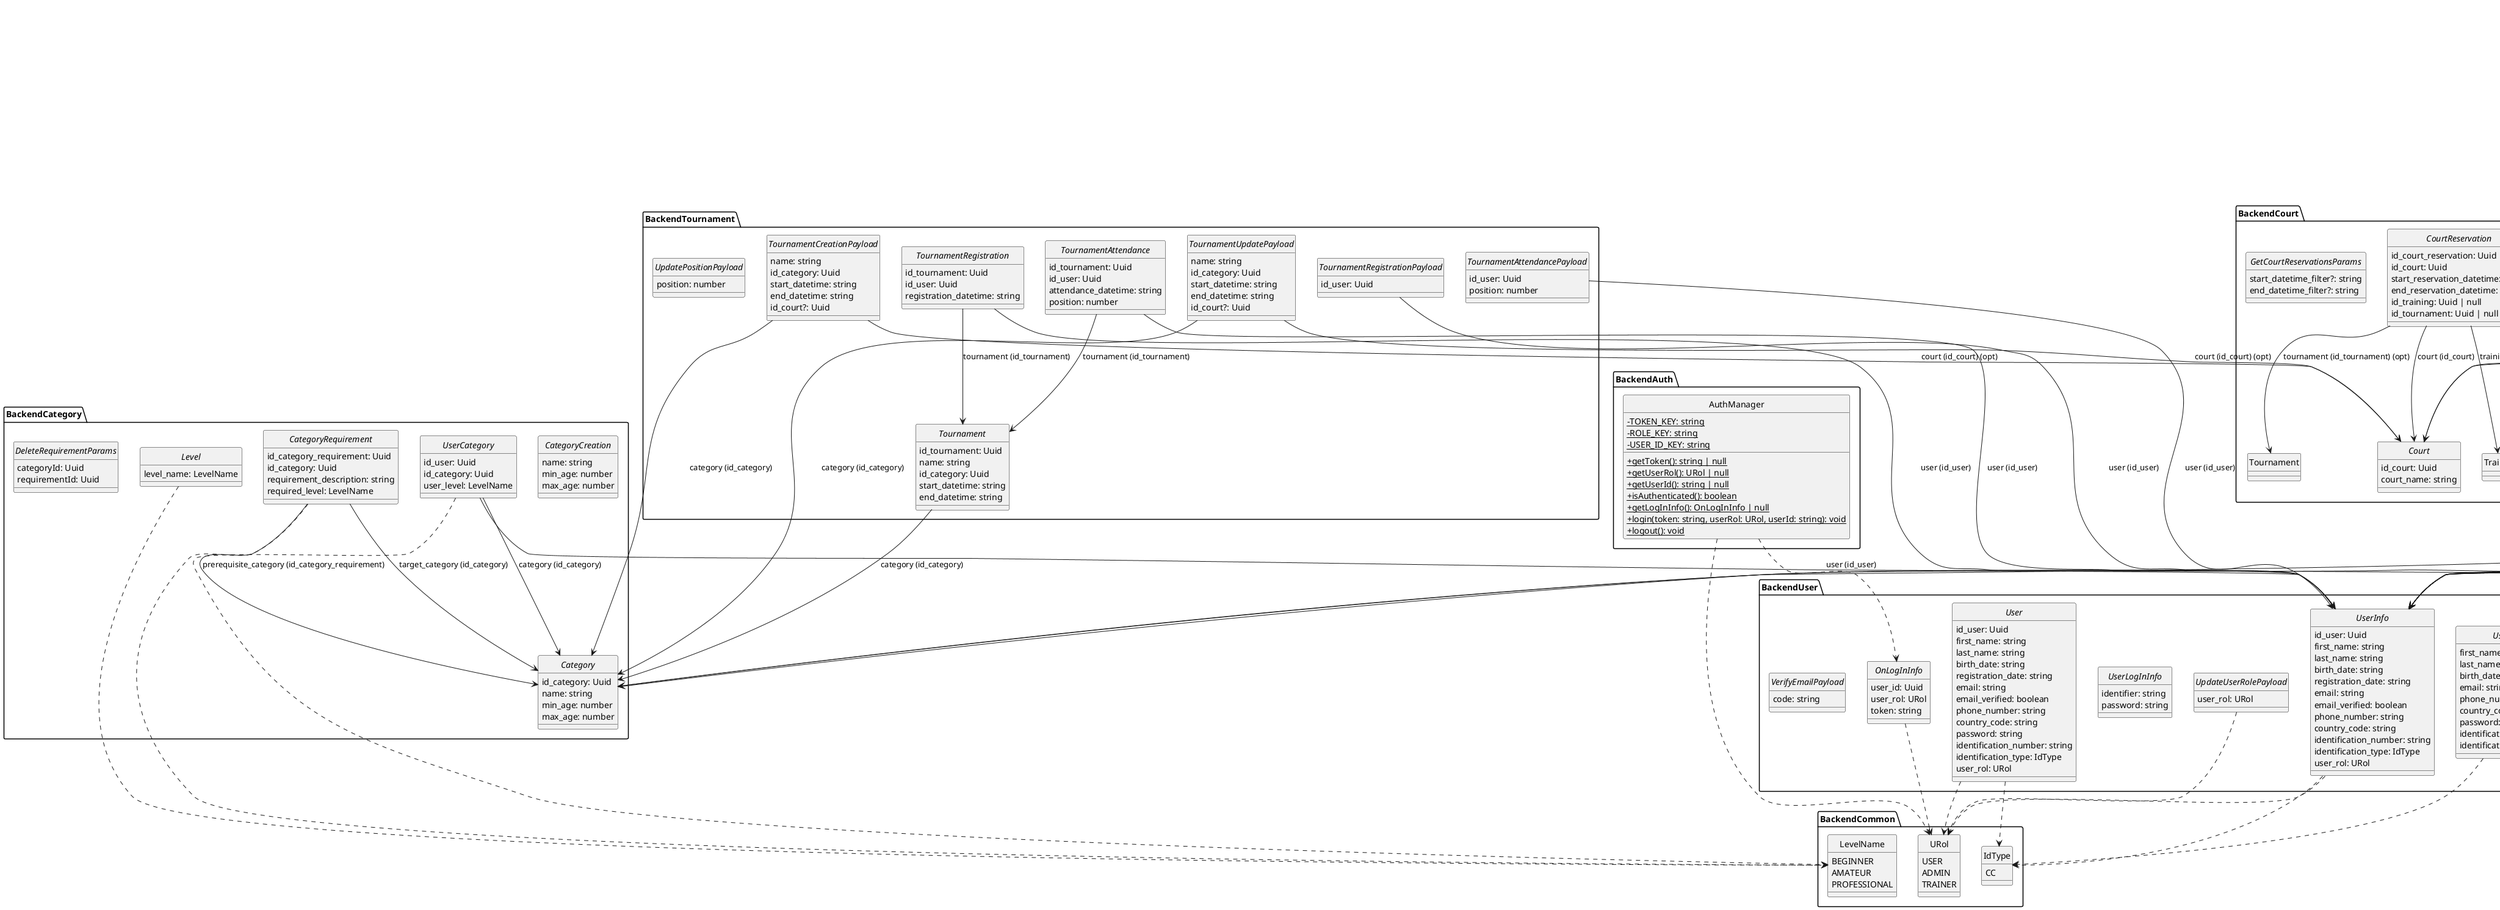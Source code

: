 @startuml

skinparam classAttributeIconSize 0
hide emptymembers
hide circle

package BackendCommon {
    enum LevelName {
        BEGINNER
        AMATEUR
        PROFESSIONAL
    }

    enum IdType {
        CC
    }

    enum URol {
        USER
        ADMIN
        TRAINER
    }
}

package BackendAuth {
    class AuthManager {
        - TOKEN_KEY: string {static}
        - ROLE_KEY: string {static}
        - USER_ID_KEY: string {static}
        + getToken(): string | null {static}
        + getUserRol(): URol | null {static}
        + getUserId(): string | null {static}
        + isAuthenticated(): boolean {static}
        + getLogInInfo(): OnLogInInfo | null {static}
        + login(token: string, userRol: URol, userId: string): void {static}
        + logout(): void {static}
    }
}

package BackendUser {
    interface User {
        id_user: Uuid
        first_name: string
        last_name: string
        birth_date: string
        registration_date: string
        email: string
        email_verified: boolean
        phone_number: string
        country_code: string
        password: string
        identification_number: string
        identification_type: IdType
        user_rol: URol
    }

    interface UserInfo {
        id_user: Uuid
        first_name: string
        last_name: string
        birth_date: string
        registration_date: string
        email: string
        email_verified: boolean
        phone_number: string
        country_code: string
        identification_number: string
        identification_type: IdType
        user_rol: URol
    }

    interface UserCreation {
        first_name: string
        last_name: string
        birth_date: string
        email: string
        phone_number: string
        country_code: string
        password: string
        identification_number: string
        identification_type: IdType
    }

    interface UserLogInInfo {
        identifier: string
        password: string
    }

    interface OnLogInInfo {
        user_id: Uuid
        user_rol: URol
        token: string
    }

    interface UpdateUserRolePayload {
        user_rol: URol
    }

    interface VerifyEmailPayload {
        code: string
    }

    User ..> IdType
    User ..> URol
    UserInfo ..> IdType
    UserInfo ..> URol
    UserCreation ..> IdType
    OnLogInInfo ..> URol
    UpdateUserRolePayload ..> URol
}

package BackendCategory {
    interface Category {
        id_category: Uuid
        name: string
        min_age: number
        max_age: number
    }

    interface CategoryCreation {
        name: string
        min_age: number
        max_age: number
    }

    interface Level {
        level_name: LevelName
    }

    interface CategoryRequirement {
        id_category_requirement: Uuid
        id_category: Uuid
        requirement_description: string
        required_level: LevelName
    }

    interface UserCategory {
        id_user: Uuid
        id_category: Uuid
        user_level: LevelName
    }

    interface DeleteRequirementParams {
      categoryId: Uuid
      requirementId: Uuid
    }

    Level ..> LevelName
    CategoryRequirement ..> LevelName
    CategoryRequirement --> Category : "target_category (id_category)"
    CategoryRequirement --> Category : "prerequisite_category (id_category_requirement)"
    UserCategory ..> LevelName
    UserCategory --> UserInfo : "user (id_user)"
    UserCategory --> Category : "category (id_category)"
}

package BackendCourt {
    interface Court {
        id_court: Uuid
        court_name: string
    }

    interface CourtCreation {
        court_name: string
    }

    interface CourtReservation {
        id_court_reservation: Uuid
        id_court: Uuid
        start_reservation_datetime: string
        end_reservation_datetime: string
        id_training: Uuid | null
        id_tournament: Uuid | null
    }

    interface GetCourtReservationsParams {
        start_datetime_filter?: string
        end_datetime_filter?: string
    }

    CourtReservation --> Court : "court (id_court)"
    CourtReservation --> Training : "training (id_training) (opt)"
    CourtReservation --> Tournament : "tournament (id_tournament) (opt)"
}

package BackendTournament {
    interface Tournament {
        id_tournament: Uuid
        name: string
        id_category: Uuid
        start_datetime: string
        end_datetime: string
    }

    interface TournamentCreationPayload {
        name: string
        id_category: Uuid
        start_datetime: string
        end_datetime: string
        id_court?: Uuid
    }

    interface TournamentUpdatePayload {
        name: string
        id_category: Uuid
        start_datetime: string
        end_datetime: string
        id_court?: Uuid
    }

    interface TournamentRegistration {
        id_tournament: Uuid
        id_user: Uuid
        registration_datetime: string
    }

    interface TournamentRegistrationPayload {
        id_user: Uuid
    }

    interface TournamentAttendance {
        id_tournament: Uuid
        id_user: Uuid
        attendance_datetime: string
        position: number
    }

    interface TournamentAttendancePayload {
        id_user: Uuid
        position: number
    }

    interface UpdatePositionPayload {
        position: number
    }

    Tournament --> Category : "category (id_category)"
    TournamentCreationPayload --> Category : "category (id_category)"
    TournamentCreationPayload --> Court : "court (id_court) (opt)"
    TournamentUpdatePayload --> Category : "category (id_category)"
    TournamentUpdatePayload --> Court : "court (id_court) (opt)"
    TournamentRegistration --> Tournament : "tournament (id_tournament)"
    TournamentRegistration --> UserInfo : "user (id_user)"
    TournamentRegistrationPayload --> UserInfo : "user (id_user)"
    TournamentAttendance --> Tournament : "tournament (id_tournament)"
    TournamentAttendance --> UserInfo : "user (id_user)"
    TournamentAttendancePayload --> UserInfo : "user (id_user)"
}

package BackendTraining {
    interface Training {
        id_training: Uuid
        name: string
        id_category: Uuid
        trainer_id: Uuid
        start_datetime: string
        end_datetime: string
        minimum_payment: number | null
    }

    interface TrainingCreationPayload {
        name: string
        id_category: Uuid
        trainer_id: Uuid
        start_datetime: string
        end_datetime: string
        minimum_payment?: number | null
        id_court?: Uuid
    }

    interface TrainingUpdatePayload {
        name: string
        id_category: Uuid
        trainer_id: Uuid
        start_datetime: string
        end_datetime: string
        minimum_payment?: number | null
        id_court?: Uuid
    }

    interface TrainingRegistration {
        id_training: Uuid
        id_user: Uuid
        registration_datetime: string
        attended: boolean
        attendance_datetime: string | null
    }

    interface TrainingRegistrationPayload {
        id_user: Uuid
    }

    interface MarkAttendancePayload {
        attended: boolean
    }

    Training --> Category : "category (id_category)"
    Training --> UserInfo : "trainer (trainer_id)"
    TrainingCreationPayload --> Category : "category (id_category)"
    TrainingCreationPayload --> UserInfo : "trainer (trainer_id)"
    TrainingCreationPayload --> Court : "court (id_court) (opt)"
    TrainingUpdatePayload --> Category : "category (id_category)"
    TrainingUpdatePayload --> UserInfo : "trainer (trainer_id)"
    TrainingUpdatePayload --> Court : "court (id_court) (opt)"
    TrainingRegistration --> Training : "training (id_training)"
    TrainingRegistration --> UserInfo : "user (id_user)"
    TrainingRegistrationPayload --> UserInfo : "user (id_user)"
}

package BackendTuition {
    interface Tuition {
        id_tuition: Uuid
        id_user: Uuid
        amount: number
        payment_date: string
    }
    Tuition --> UserInfo : "user (id_user)"
}

package BackendRequest {
    interface Request {
        request_id: Uuid
        requester_id: Uuid
        requested_command: string
        justification: string
        approved: boolean | null
        approver_id: Uuid | null
    }

    interface RequestCreation {
        requester_id: Uuid
        requested_command: string
        justification: string
    }

    Request --> UserInfo : "requester (requester_id)"
    Request --> UserInfo : "approver (approver_id) (opt)"
    RequestCreation --> UserInfo : "requester (requester_id)"
}

package BackendReport {
    interface ReportUserCategory {
        category_name: string
        user_level: string
    }

    interface TrainingSummary {
        total_registrations: number
        total_attendances: number
        most_recent_attendance: string | null
    }

    interface TournamentSummary {
        total_registrations: number
        total_attendances: number
        most_recent_attendance: string | null
        most_recent_registration: string | null
    }

    interface TuitionSummary {
        last_payment_amount: number
        last_payment_date: string
        days_until_next_payment: number
        total_payments: number
    }

    interface ReportUserRequest {
        request_id: Uuid
        requested_command: string
        state: string
    }

    interface Report {
        full_name: string
        email: string
        phone_number: string
        birth_date: string
        registration_date: string
        categories: ReportUserCategory[]
        training_summary: TrainingSummary
        tournament_summary: TournamentSummary
        tuition_summary: TuitionSummary
        requests: ReportUserRequest[]
    }

    Report *-- "categories 0..*" ReportUserCategory
    Report *-- "training_summary 1" TrainingSummary
    Report *-- "tournament_summary 1" TournamentSummary
    Report *-- "tuition_summary 1" TuitionSummary
    Report *-- "requests 0..*" ReportUserRequest
    ReportUserRequest --> Request : "refers to (request_id)"
}

AuthManager ..> OnLogInInfo
AuthManager ..> URol

@enduml